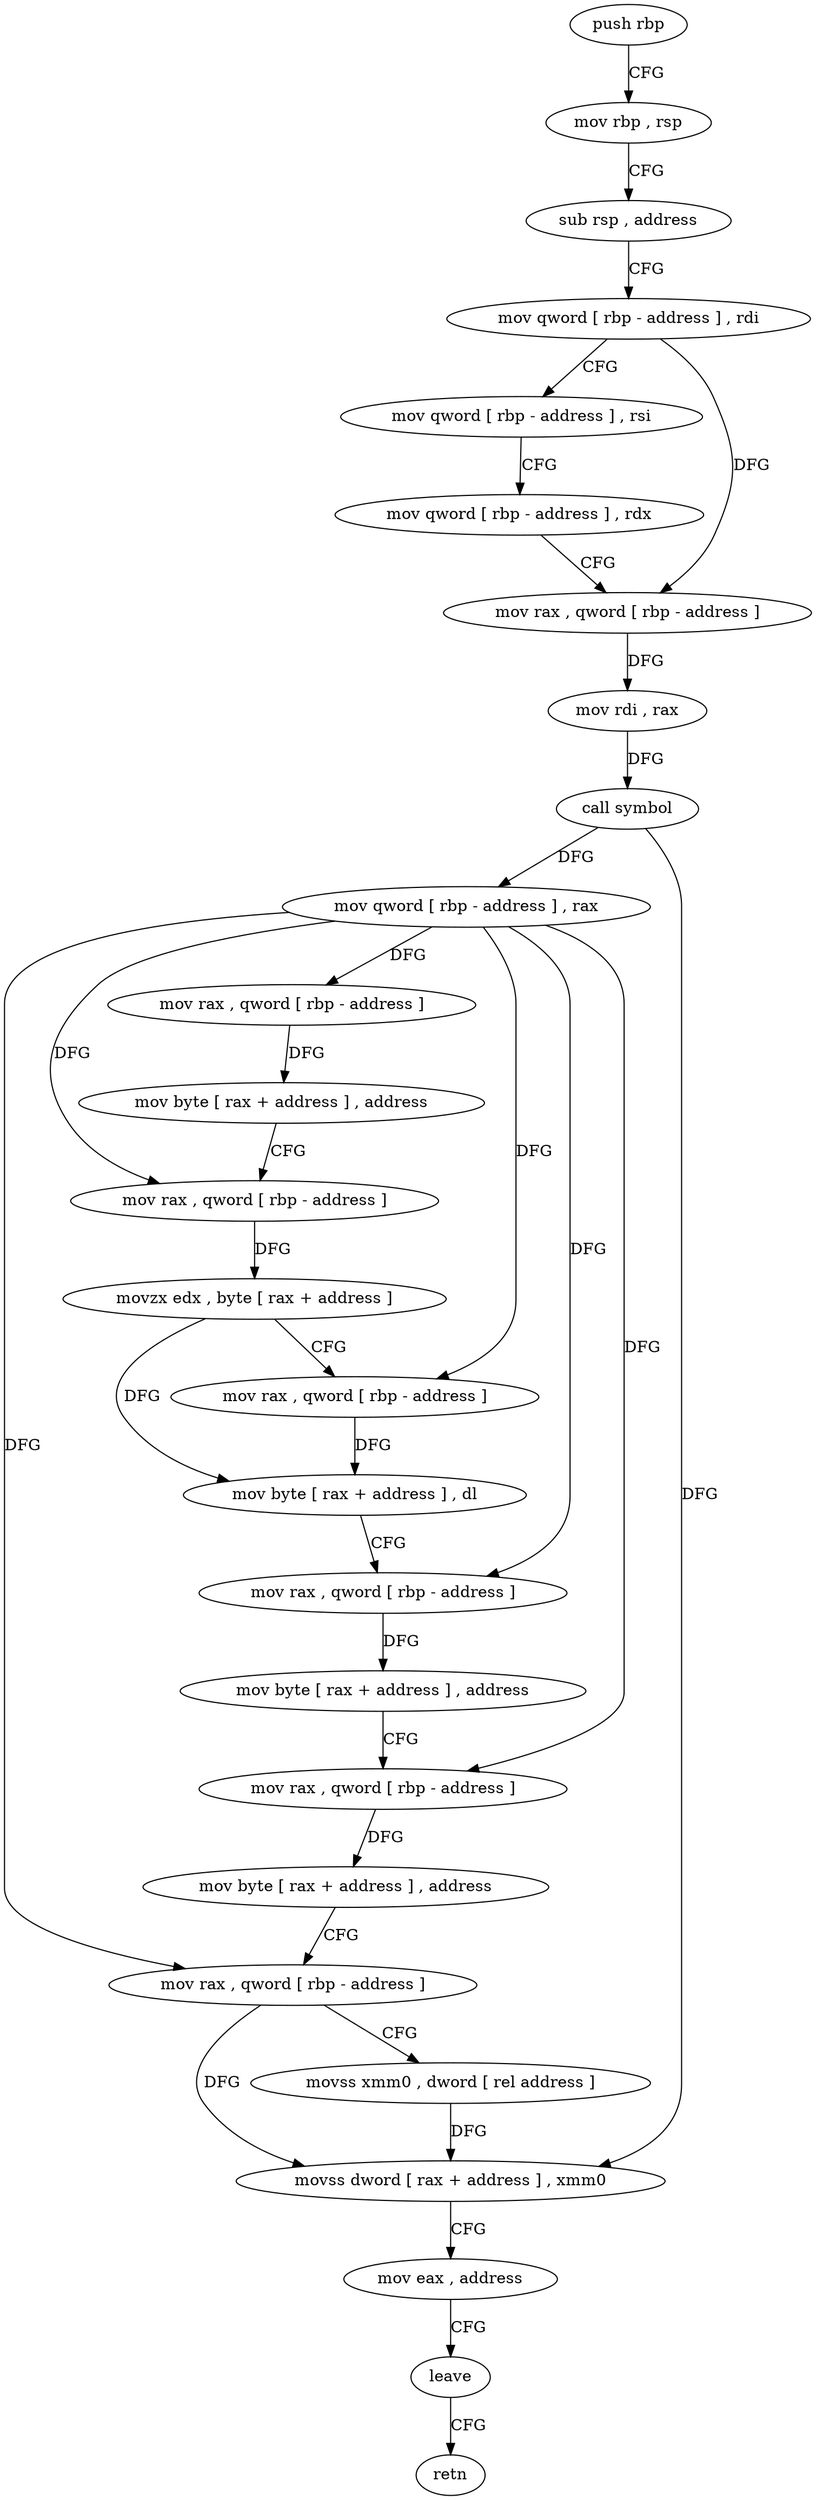 digraph "func" {
"4266437" [label = "push rbp" ]
"4266438" [label = "mov rbp , rsp" ]
"4266441" [label = "sub rsp , address" ]
"4266445" [label = "mov qword [ rbp - address ] , rdi" ]
"4266449" [label = "mov qword [ rbp - address ] , rsi" ]
"4266453" [label = "mov qword [ rbp - address ] , rdx" ]
"4266457" [label = "mov rax , qword [ rbp - address ]" ]
"4266461" [label = "mov rdi , rax" ]
"4266464" [label = "call symbol" ]
"4266469" [label = "mov qword [ rbp - address ] , rax" ]
"4266473" [label = "mov rax , qword [ rbp - address ]" ]
"4266477" [label = "mov byte [ rax + address ] , address" ]
"4266481" [label = "mov rax , qword [ rbp - address ]" ]
"4266485" [label = "movzx edx , byte [ rax + address ]" ]
"4266489" [label = "mov rax , qword [ rbp - address ]" ]
"4266493" [label = "mov byte [ rax + address ] , dl" ]
"4266496" [label = "mov rax , qword [ rbp - address ]" ]
"4266500" [label = "mov byte [ rax + address ] , address" ]
"4266504" [label = "mov rax , qword [ rbp - address ]" ]
"4266508" [label = "mov byte [ rax + address ] , address" ]
"4266512" [label = "mov rax , qword [ rbp - address ]" ]
"4266516" [label = "movss xmm0 , dword [ rel address ]" ]
"4266524" [label = "movss dword [ rax + address ] , xmm0" ]
"4266529" [label = "mov eax , address" ]
"4266534" [label = "leave" ]
"4266535" [label = "retn" ]
"4266437" -> "4266438" [ label = "CFG" ]
"4266438" -> "4266441" [ label = "CFG" ]
"4266441" -> "4266445" [ label = "CFG" ]
"4266445" -> "4266449" [ label = "CFG" ]
"4266445" -> "4266457" [ label = "DFG" ]
"4266449" -> "4266453" [ label = "CFG" ]
"4266453" -> "4266457" [ label = "CFG" ]
"4266457" -> "4266461" [ label = "DFG" ]
"4266461" -> "4266464" [ label = "DFG" ]
"4266464" -> "4266469" [ label = "DFG" ]
"4266464" -> "4266524" [ label = "DFG" ]
"4266469" -> "4266473" [ label = "DFG" ]
"4266469" -> "4266481" [ label = "DFG" ]
"4266469" -> "4266489" [ label = "DFG" ]
"4266469" -> "4266496" [ label = "DFG" ]
"4266469" -> "4266504" [ label = "DFG" ]
"4266469" -> "4266512" [ label = "DFG" ]
"4266473" -> "4266477" [ label = "DFG" ]
"4266477" -> "4266481" [ label = "CFG" ]
"4266481" -> "4266485" [ label = "DFG" ]
"4266485" -> "4266489" [ label = "CFG" ]
"4266485" -> "4266493" [ label = "DFG" ]
"4266489" -> "4266493" [ label = "DFG" ]
"4266493" -> "4266496" [ label = "CFG" ]
"4266496" -> "4266500" [ label = "DFG" ]
"4266500" -> "4266504" [ label = "CFG" ]
"4266504" -> "4266508" [ label = "DFG" ]
"4266508" -> "4266512" [ label = "CFG" ]
"4266512" -> "4266516" [ label = "CFG" ]
"4266512" -> "4266524" [ label = "DFG" ]
"4266516" -> "4266524" [ label = "DFG" ]
"4266524" -> "4266529" [ label = "CFG" ]
"4266529" -> "4266534" [ label = "CFG" ]
"4266534" -> "4266535" [ label = "CFG" ]
}
